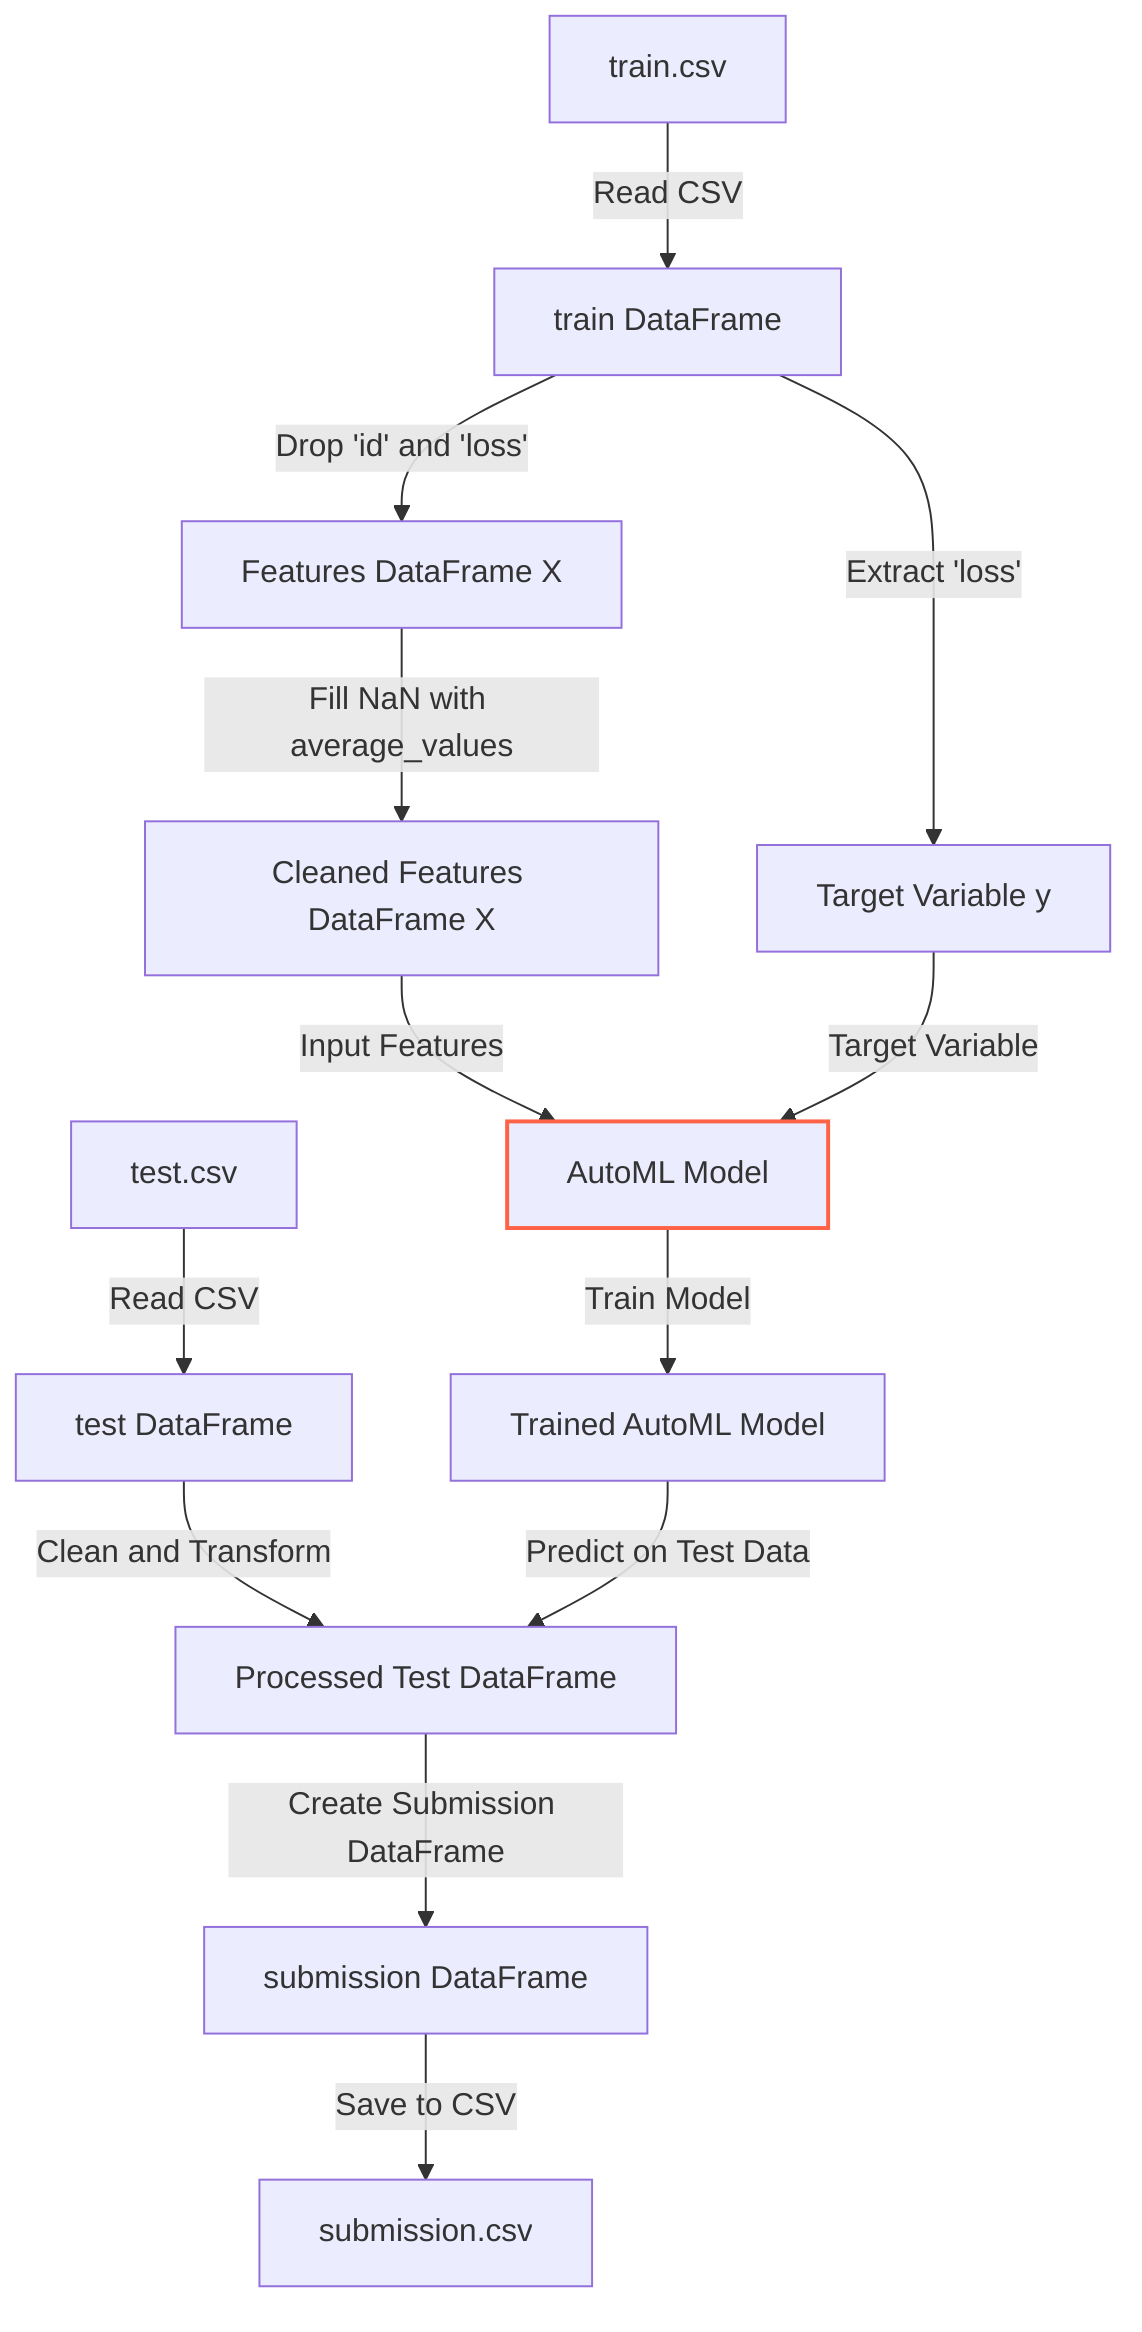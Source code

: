 flowchart TD
    %% Data Sources
    A["train.csv"] -->|Read CSV| B["train DataFrame"]
    C["test.csv"] -->|Read CSV| D["test DataFrame"]

    %% Data Preparation
    B -->|Drop 'id' and 'loss'| E["Features DataFrame X"]
    B -->|Extract 'loss'| F["Target Variable y"]
    E -->|Fill NaN with average_values| G["Cleaned Features DataFrame X"]

    %% Model Training
    G -->|Input Features| H["AutoML Model"]
    F -->|Target Variable| H
    H:::model -->|Train Model| I["Trained AutoML Model"]

    %% Predictions
    D -->|Clean and Transform| J["Processed Test DataFrame"]
    I -->|Predict on Test Data| J

    %% Submission
    J -->|Create Submission DataFrame| K["submission DataFrame"]
    K -->|Save to CSV| L["submission.csv"]

    %% Model Style
    classDef model stroke:#ff6347,stroke-width:2px;